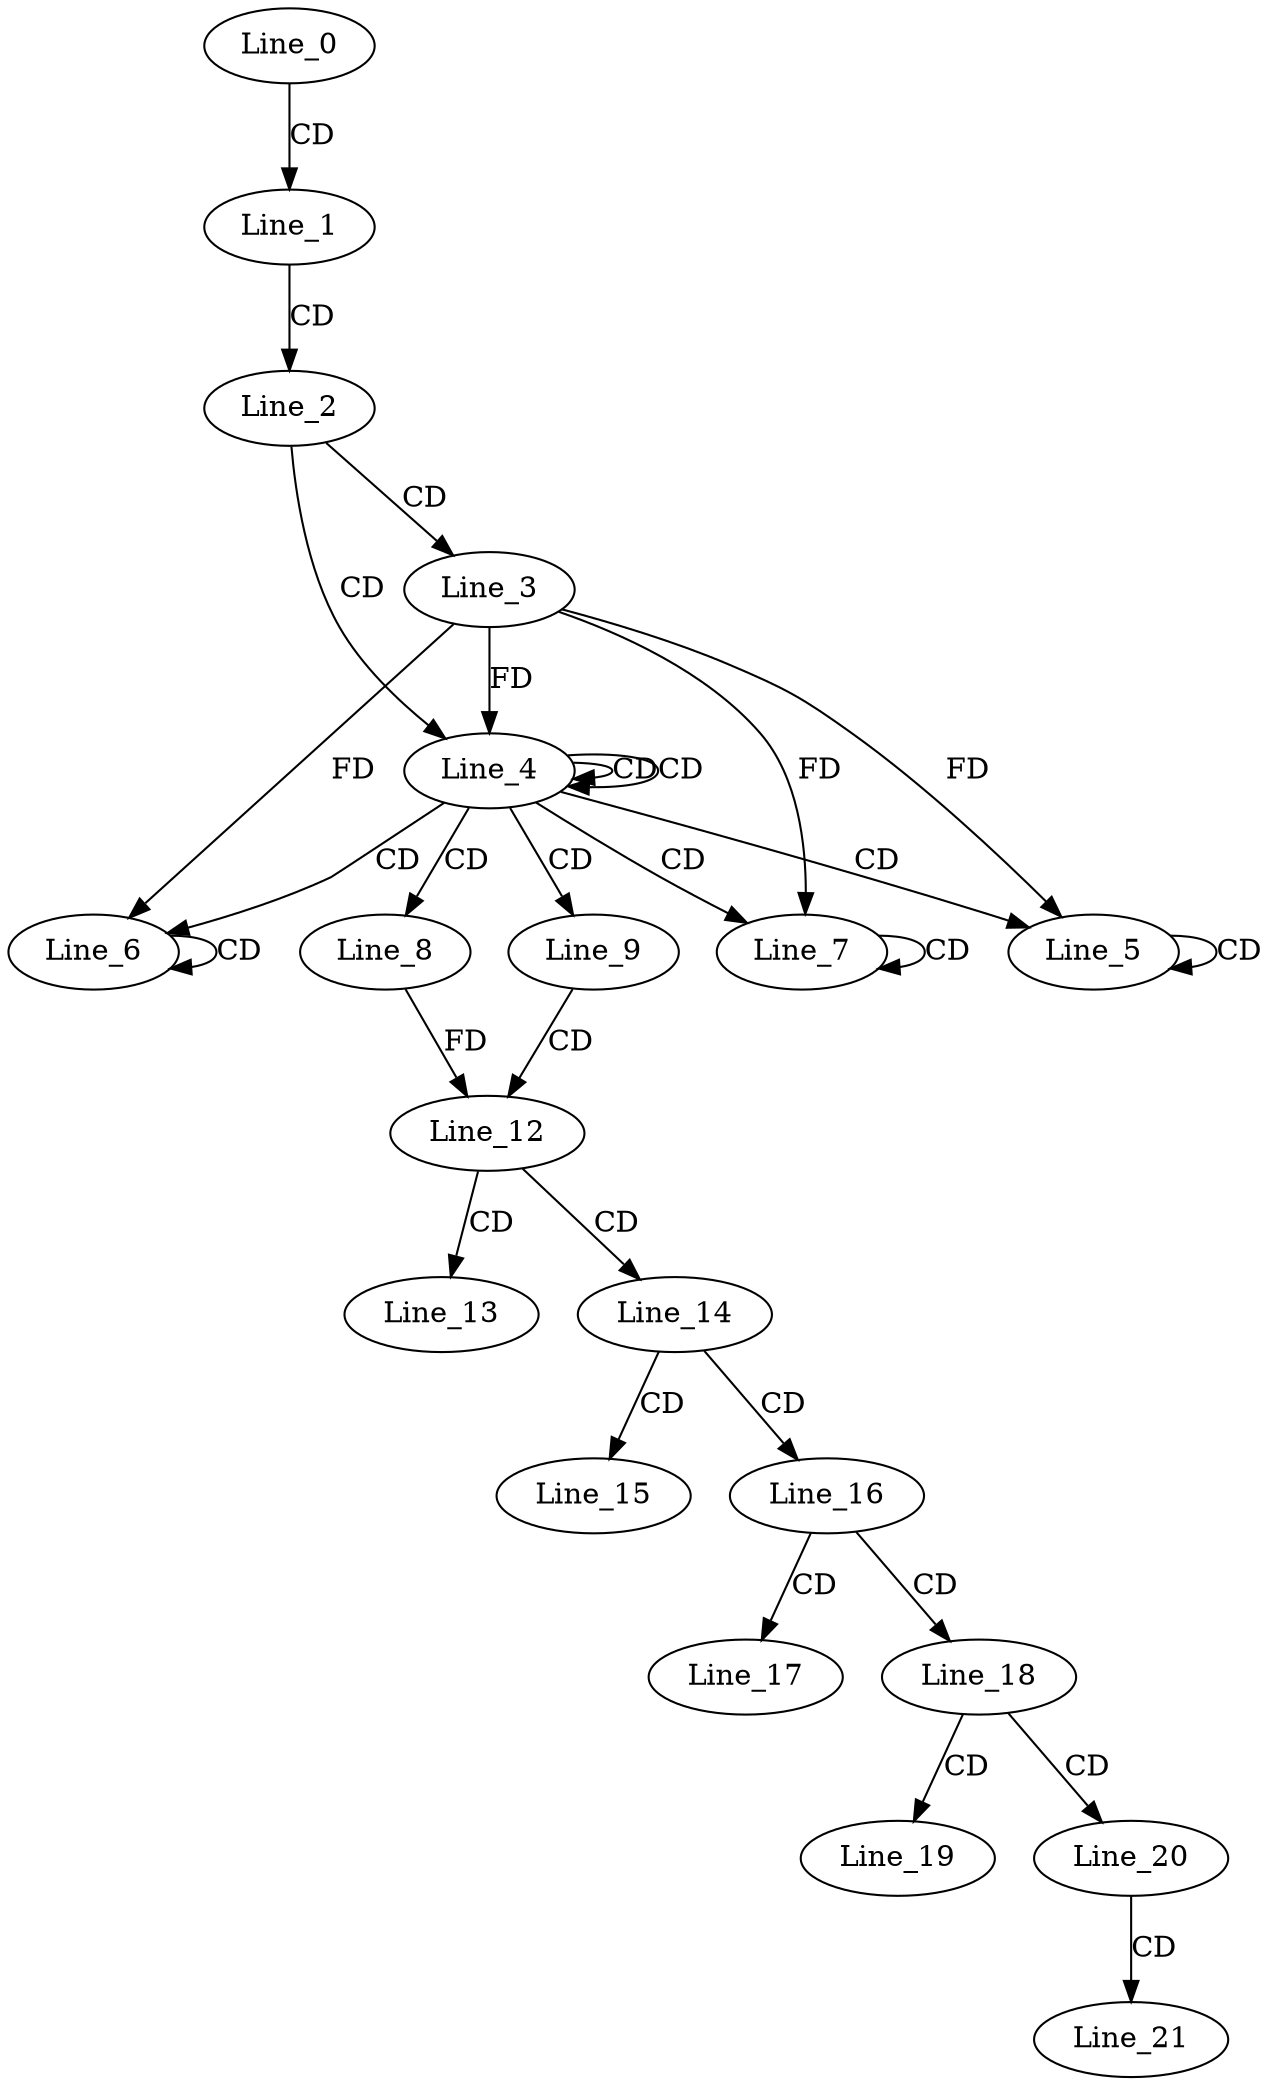 digraph G {
  Line_0;
  Line_1;
  Line_2;
  Line_3;
  Line_4;
  Line_4;
  Line_5;
  Line_5;
  Line_6;
  Line_6;
  Line_7;
  Line_7;
  Line_8;
  Line_9;
  Line_12;
  Line_13;
  Line_14;
  Line_15;
  Line_16;
  Line_17;
  Line_18;
  Line_19;
  Line_20;
  Line_21;
  Line_0 -> Line_1 [ label="CD" ];
  Line_1 -> Line_2 [ label="CD" ];
  Line_2 -> Line_3 [ label="CD" ];
  Line_2 -> Line_4 [ label="CD" ];
  Line_4 -> Line_4 [ label="CD" ];
  Line_4 -> Line_4 [ label="CD" ];
  Line_3 -> Line_4 [ label="FD" ];
  Line_4 -> Line_5 [ label="CD" ];
  Line_5 -> Line_5 [ label="CD" ];
  Line_3 -> Line_5 [ label="FD" ];
  Line_4 -> Line_6 [ label="CD" ];
  Line_6 -> Line_6 [ label="CD" ];
  Line_3 -> Line_6 [ label="FD" ];
  Line_4 -> Line_7 [ label="CD" ];
  Line_7 -> Line_7 [ label="CD" ];
  Line_3 -> Line_7 [ label="FD" ];
  Line_4 -> Line_8 [ label="CD" ];
  Line_4 -> Line_9 [ label="CD" ];
  Line_9 -> Line_12 [ label="CD" ];
  Line_8 -> Line_12 [ label="FD" ];
  Line_12 -> Line_13 [ label="CD" ];
  Line_12 -> Line_14 [ label="CD" ];
  Line_14 -> Line_15 [ label="CD" ];
  Line_14 -> Line_16 [ label="CD" ];
  Line_16 -> Line_17 [ label="CD" ];
  Line_16 -> Line_18 [ label="CD" ];
  Line_18 -> Line_19 [ label="CD" ];
  Line_18 -> Line_20 [ label="CD" ];
  Line_20 -> Line_21 [ label="CD" ];
}
